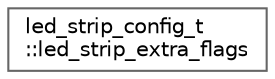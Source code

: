digraph "Graphical Class Hierarchy"
{
 // LATEX_PDF_SIZE
  bgcolor="transparent";
  edge [fontname=Helvetica,fontsize=10,labelfontname=Helvetica,labelfontsize=10];
  node [fontname=Helvetica,fontsize=10,shape=box,height=0.2,width=0.4];
  rankdir="LR";
  Node0 [id="Node000000",label="led_strip_config_t\l::led_strip_extra_flags",height=0.2,width=0.4,color="grey40", fillcolor="white", style="filled",URL="$d4/d88/led__strip__types_8h.html#df/dcf/structled__strip__config__t_1_1led__strip__extra__flags",tooltip=" "];
}
